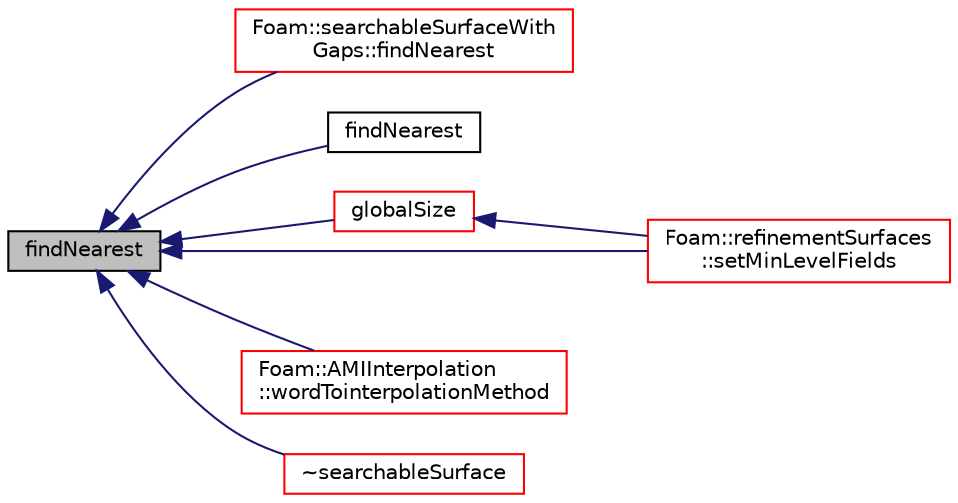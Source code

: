 digraph "findNearest"
{
  bgcolor="transparent";
  edge [fontname="Helvetica",fontsize="10",labelfontname="Helvetica",labelfontsize="10"];
  node [fontname="Helvetica",fontsize="10",shape=record];
  rankdir="LR";
  Node1 [label="findNearest",height=0.2,width=0.4,color="black", fillcolor="grey75", style="filled", fontcolor="black"];
  Node1 -> Node2 [dir="back",color="midnightblue",fontsize="10",style="solid",fontname="Helvetica"];
  Node2 [label="Foam::searchableSurfaceWith\lGaps::findNearest",height=0.2,width=0.4,color="red",URL="$a02331.html#ad597efd16bb399d57e097c17ac218843",tooltip="Find nearest on original surface. Note:does not use perturbation. "];
  Node1 -> Node3 [dir="back",color="midnightblue",fontsize="10",style="solid",fontname="Helvetica"];
  Node3 [label="findNearest",height=0.2,width=0.4,color="black",URL="$a02323.html#a7173c2840132ae78b7b60a8b52fdab7d",tooltip="Find nearest, normal and region. Can be overridden with. "];
  Node1 -> Node4 [dir="back",color="midnightblue",fontsize="10",style="solid",fontname="Helvetica"];
  Node4 [label="globalSize",height=0.2,width=0.4,color="red",URL="$a02323.html#a8552430e1bfdd437d14f4bbb517c59db",tooltip="Range of global indices that can be returned. "];
  Node4 -> Node5 [dir="back",color="midnightblue",fontsize="10",style="solid",fontname="Helvetica"];
  Node5 [label="Foam::refinementSurfaces\l::setMinLevelFields",height=0.2,width=0.4,color="red",URL="$a02162.html#ad4b11621a132f1dc63549c371e1afdcd",tooltip="Calculate minLevelFields. "];
  Node1 -> Node5 [dir="back",color="midnightblue",fontsize="10",style="solid",fontname="Helvetica"];
  Node1 -> Node6 [dir="back",color="midnightblue",fontsize="10",style="solid",fontname="Helvetica"];
  Node6 [label="Foam::AMIInterpolation\l::wordTointerpolationMethod",height=0.2,width=0.4,color="red",URL="$a00047.html#a60e3ed16ffdfe716b129e1e10820c506",tooltip="Convert word to interpolationMethod. "];
  Node1 -> Node7 [dir="back",color="midnightblue",fontsize="10",style="solid",fontname="Helvetica"];
  Node7 [label="~searchableSurface",height=0.2,width=0.4,color="red",URL="$a02323.html#a944a5b9a5bba0084598b811621bf5297",tooltip="Destructor. "];
}
